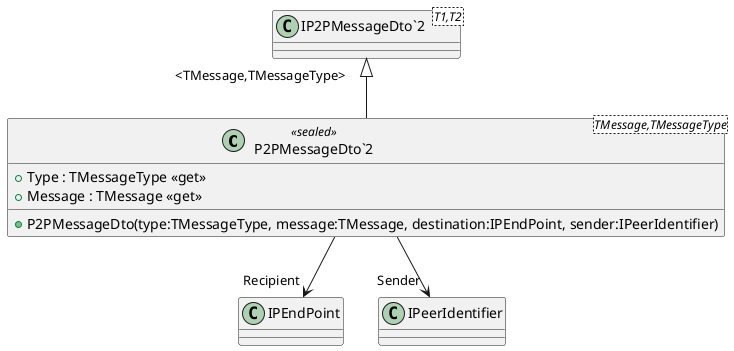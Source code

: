 @startuml
class "P2PMessageDto`2"<TMessage,TMessageType> <<sealed>> {
    + Type : TMessageType <<get>>
    + Message : TMessage <<get>>
    + P2PMessageDto(type:TMessageType, message:TMessage, destination:IPEndPoint, sender:IPeerIdentifier)
}
class "IP2PMessageDto`2"<T1,T2> {
}
"IP2PMessageDto`2" "<TMessage,TMessageType>" <|-- "P2PMessageDto`2"
"P2PMessageDto`2" --> "Recipient" IPEndPoint
"P2PMessageDto`2" --> "Sender" IPeerIdentifier
@enduml
